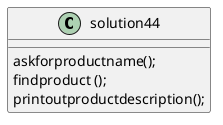 @startuml
'https://plantuml.com/class-diagram


class solution44{

askforproductname();
findproduct ();
printoutproductdescription();


}

@enduml